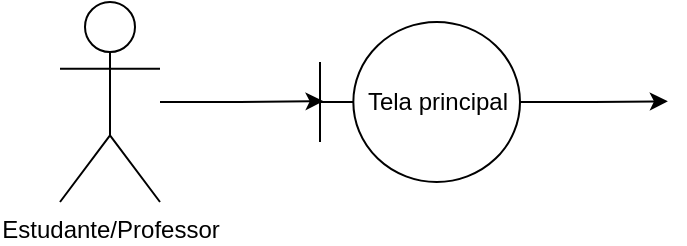 <mxfile version="24.8.2">
  <diagram name="Página-1" id="A1XricTwvR2LtzFUGfRS">
    <mxGraphModel dx="2053" dy="634" grid="1" gridSize="10" guides="1" tooltips="1" connect="1" arrows="1" fold="1" page="1" pageScale="1" pageWidth="827" pageHeight="1169" math="0" shadow="0">
      <root>
        <mxCell id="0" />
        <mxCell id="1" parent="0" />
        <mxCell id="thF2VDcHaVG7FaZjGytK-1" value="Estudante/Professor" style="shape=umlActor;verticalLabelPosition=bottom;verticalAlign=top;html=1;outlineConnect=0;" vertex="1" parent="1">
          <mxGeometry x="-100" y="30" width="50" height="100" as="geometry" />
        </mxCell>
        <mxCell id="thF2VDcHaVG7FaZjGytK-5" value="Tela principal" style="shape=umlBoundary;whiteSpace=wrap;html=1;" vertex="1" parent="1">
          <mxGeometry x="30" y="40" width="100" height="80" as="geometry" />
        </mxCell>
        <mxCell id="thF2VDcHaVG7FaZjGytK-9" style="edgeStyle=orthogonalEdgeStyle;rounded=0;orthogonalLoop=1;jettySize=auto;html=1;entryX=0.05;entryY=0.496;entryDx=0;entryDy=0;entryPerimeter=0;" edge="1" parent="1" source="thF2VDcHaVG7FaZjGytK-5">
          <mxGeometry relative="1" as="geometry">
            <mxPoint x="203.938" y="79.64" as="targetPoint" />
          </mxGeometry>
        </mxCell>
        <mxCell id="thF2VDcHaVG7FaZjGytK-35" style="edgeStyle=orthogonalEdgeStyle;rounded=0;orthogonalLoop=1;jettySize=auto;html=1;entryX=0.018;entryY=0.495;entryDx=0;entryDy=0;entryPerimeter=0;" edge="1" parent="1" source="thF2VDcHaVG7FaZjGytK-1" target="thF2VDcHaVG7FaZjGytK-5">
          <mxGeometry relative="1" as="geometry" />
        </mxCell>
      </root>
    </mxGraphModel>
  </diagram>
</mxfile>
